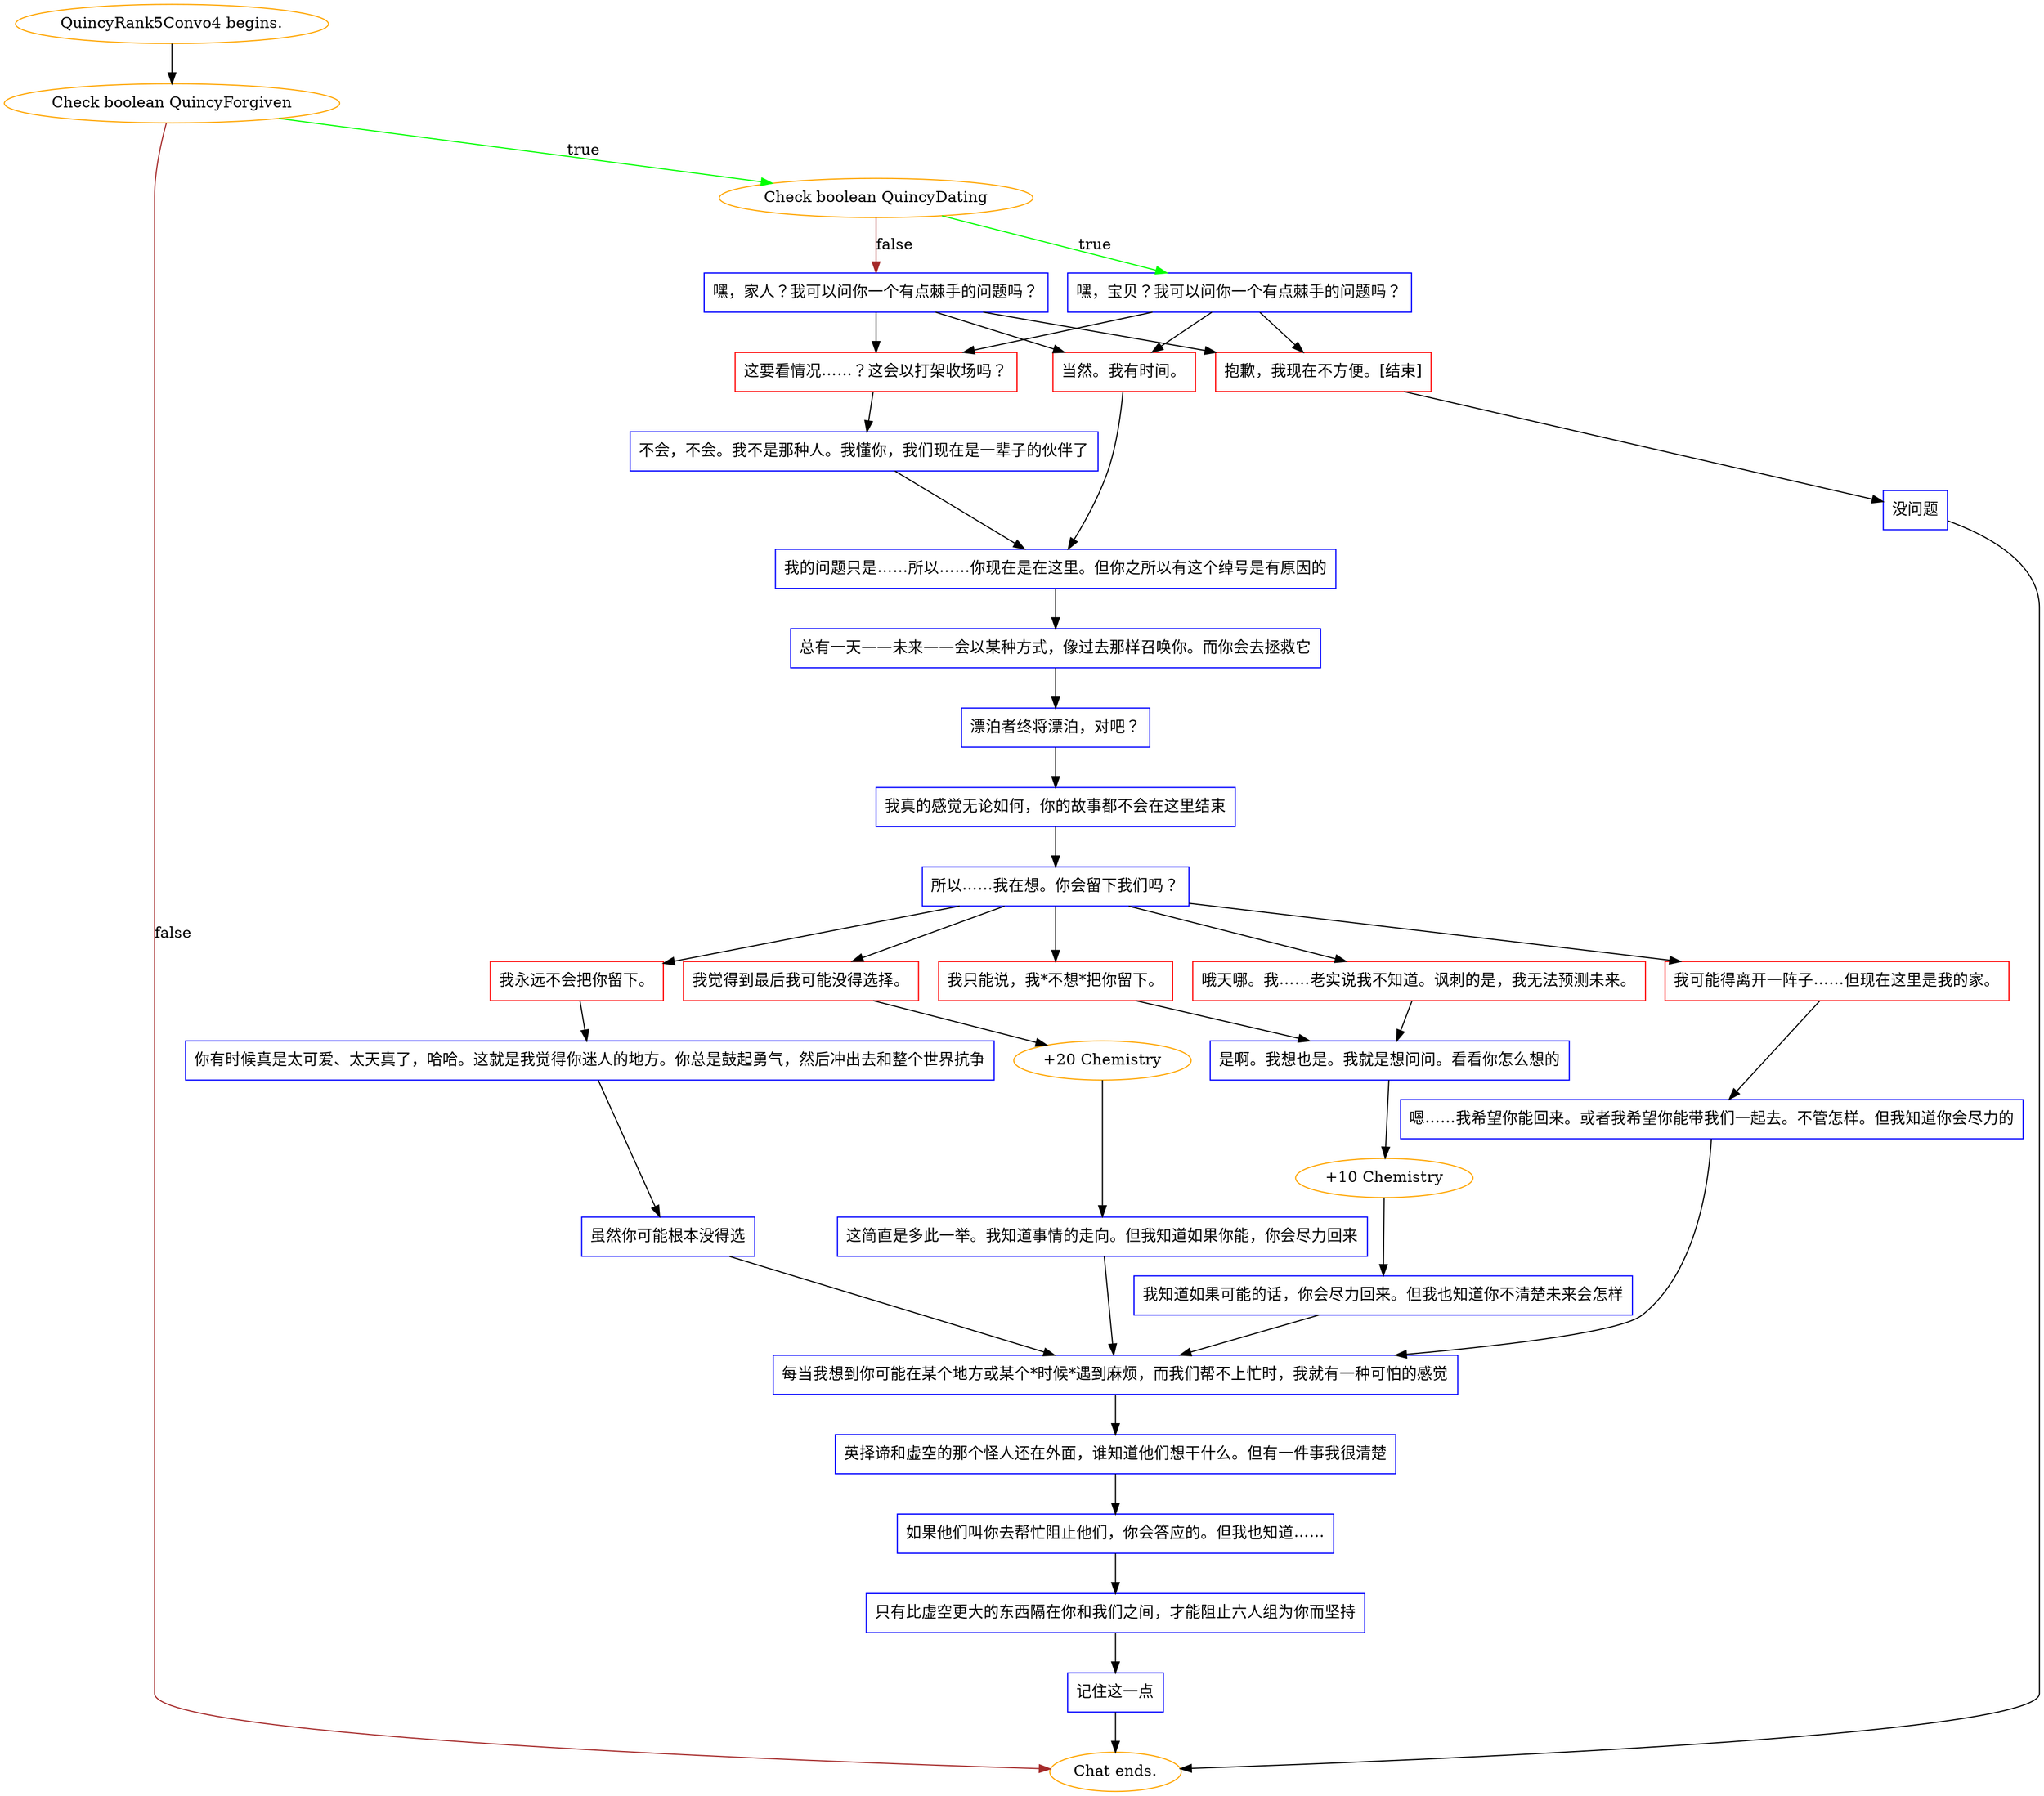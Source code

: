 digraph {
	"QuincyRank5Convo4 begins." [color=orange];
		"QuincyRank5Convo4 begins." -> j3682081283;
	j3682081283 [label="Check boolean QuincyForgiven",color=orange];
		j3682081283 -> j3034684252 [label=true,color=green];
		j3682081283 -> "Chat ends." [label=false,color=brown];
	j3034684252 [label="Check boolean QuincyDating",color=orange];
		j3034684252 -> j1494539084 [label=true,color=green];
		j3034684252 -> j756976704 [label=false,color=brown];
	"Chat ends." [color=orange];
	j1494539084 [label="嘿，宝贝？我可以问你一个有点棘手的问题吗？",shape=box,color=blue];
		j1494539084 -> j1908112680;
		j1494539084 -> j1265390370;
		j1494539084 -> j1699451162;
	j756976704 [label="嘿，家人？我可以问你一个有点棘手的问题吗？",shape=box,color=blue];
		j756976704 -> j1908112680;
		j756976704 -> j1265390370;
		j756976704 -> j1699451162;
	j1908112680 [label="这要看情况……？这会以打架收场吗？",shape=box,color=red];
		j1908112680 -> j200458394;
	j1265390370 [label="当然。我有时间。",shape=box,color=red];
		j1265390370 -> j131297938;
	j1699451162 [label="抱歉，我现在不方便。[结束]",shape=box,color=red];
		j1699451162 -> j3996485283;
	j200458394 [label="不会，不会。我不是那种人。我懂你，我们现在是一辈子的伙伴了",shape=box,color=blue];
		j200458394 -> j131297938;
	j131297938 [label="我的问题只是……所以……你现在是在这里。但你之所以有这个绰号是有原因的",shape=box,color=blue];
		j131297938 -> j3602038840;
	j3996485283 [label="没问题",shape=box,color=blue];
		j3996485283 -> "Chat ends.";
	j3602038840 [label="总有一天——未来——会以某种方式，像过去那样召唤你。而你会去拯救它",shape=box,color=blue];
		j3602038840 -> j3855323730;
	j3855323730 [label="漂泊者终将漂泊，对吧？",shape=box,color=blue];
		j3855323730 -> j1606909396;
	j1606909396 [label="我真的感觉无论如何，你的故事都不会在这里结束",shape=box,color=blue];
		j1606909396 -> j4021766073;
	j4021766073 [label="所以……我在想。你会留下我们吗？",shape=box,color=blue];
		j4021766073 -> j1626111983;
		j4021766073 -> j4102494939;
		j4021766073 -> j3095219558;
		j4021766073 -> j631967954;
		j4021766073 -> j1919477271;
	j1626111983 [label="哦天哪。我……老实说我不知道。讽刺的是，我无法预测未来。",shape=box,color=red];
		j1626111983 -> j485559738;
	j4102494939 [label="我只能说，我*不想*把你留下。",shape=box,color=red];
		j4102494939 -> j485559738;
	j3095219558 [label="我永远不会把你留下。",shape=box,color=red];
		j3095219558 -> j3936210438;
	j631967954 [label="我可能得离开一阵子……但现在这里是我的家。",shape=box,color=red];
		j631967954 -> j3375097610;
	j1919477271 [label="我觉得到最后我可能没得选择。",shape=box,color=red];
		j1919477271 -> j2243109655;
	j485559738 [label="是啊。我想也是。我就是想问问。看看你怎么想的",shape=box,color=blue];
		j485559738 -> j3476849642;
	j3936210438 [label="你有时候真是太可爱、太天真了，哈哈。这就是我觉得你迷人的地方。你总是鼓起勇气，然后冲出去和整个世界抗争",shape=box,color=blue];
		j3936210438 -> j3126810743;
	j3375097610 [label="嗯……我希望你能回来。或者我希望你能带我们一起去。不管怎样。但我知道你会尽力的",shape=box,color=blue];
		j3375097610 -> j3022037256;
	j2243109655 [label="+20 Chemistry",color=orange];
		j2243109655 -> j3740639768;
	j3476849642 [label="+10 Chemistry",color=orange];
		j3476849642 -> j74879341;
	j3126810743 [label="虽然你可能根本没得选",shape=box,color=blue];
		j3126810743 -> j3022037256;
	j3022037256 [label="每当我想到你可能在某个地方或某个*时候*遇到麻烦，而我们帮不上忙时，我就有一种可怕的感觉",shape=box,color=blue];
		j3022037256 -> j2527925990;
	j3740639768 [label="这简直是多此一举。我知道事情的走向。但我知道如果你能，你会尽力回来",shape=box,color=blue];
		j3740639768 -> j3022037256;
	j74879341 [label="我知道如果可能的话，你会尽力回来。但我也知道你不清楚未来会怎样",shape=box,color=blue];
		j74879341 -> j3022037256;
	j2527925990 [label="英择谛和虚空的那个怪人还在外面，谁知道他们想干什么。但有一件事我很清楚",shape=box,color=blue];
		j2527925990 -> j2366176696;
	j2366176696 [label="如果他们叫你去帮忙阻止他们，你会答应的。但我也知道……",shape=box,color=blue];
		j2366176696 -> j1362675593;
	j1362675593 [label="只有比虚空更大的东西隔在你和我们之间，才能阻止六人组为你而坚持",shape=box,color=blue];
		j1362675593 -> j2458966610;
	j2458966610 [label="记住这一点",shape=box,color=blue];
		j2458966610 -> "Chat ends.";
}